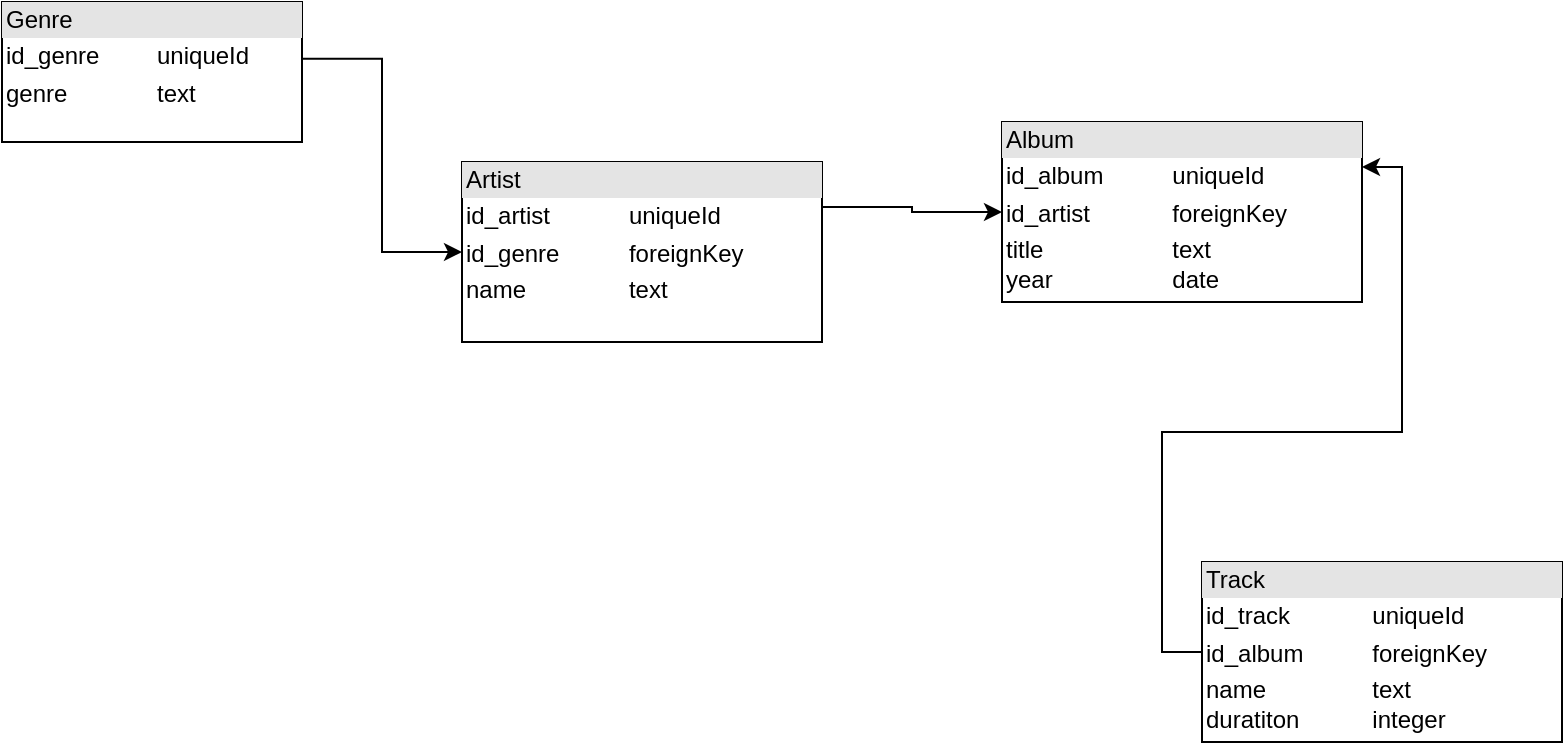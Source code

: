 <mxfile version="24.4.4" type="device">
  <diagram name="Страница — 1" id="2UEx8iuTfYDaygec-mr2">
    <mxGraphModel dx="1050" dy="522" grid="1" gridSize="10" guides="1" tooltips="1" connect="1" arrows="1" fold="1" page="1" pageScale="1" pageWidth="827" pageHeight="1169" math="0" shadow="0">
      <root>
        <mxCell id="0" />
        <mxCell id="1" parent="0" />
        <mxCell id="rDTRzp-Tb72eCoDBfyPz-3" style="edgeStyle=orthogonalEdgeStyle;rounded=0;orthogonalLoop=1;jettySize=auto;html=1;exitX=0.995;exitY=0.406;exitDx=0;exitDy=0;exitPerimeter=0;entryX=0;entryY=0.5;entryDx=0;entryDy=0;" edge="1" parent="1" source="rDTRzp-Tb72eCoDBfyPz-1" target="rDTRzp-Tb72eCoDBfyPz-2">
          <mxGeometry relative="1" as="geometry" />
        </mxCell>
        <mxCell id="rDTRzp-Tb72eCoDBfyPz-1" value="&lt;div style=&quot;box-sizing:border-box;width:100%;background:#e4e4e4;padding:2px;&quot;&gt;Genre&lt;/div&gt;&lt;table style=&quot;width:100%;font-size:1em;&quot; cellpadding=&quot;2&quot; cellspacing=&quot;0&quot;&gt;&lt;tbody&gt;&lt;tr&gt;&lt;td&gt;id_genre&lt;/td&gt;&lt;td&gt;uniqueId&lt;/td&gt;&lt;/tr&gt;&lt;tr&gt;&lt;td&gt;genre&lt;/td&gt;&lt;td&gt;text&lt;/td&gt;&lt;/tr&gt;&lt;tr&gt;&lt;td&gt;&lt;/td&gt;&lt;td&gt;&lt;br&gt;&lt;/td&gt;&lt;/tr&gt;&lt;/tbody&gt;&lt;/table&gt;" style="verticalAlign=top;align=left;overflow=fill;html=1;whiteSpace=wrap;" vertex="1" parent="1">
          <mxGeometry x="10" y="20" width="150" height="70" as="geometry" />
        </mxCell>
        <mxCell id="rDTRzp-Tb72eCoDBfyPz-6" style="edgeStyle=orthogonalEdgeStyle;rounded=0;orthogonalLoop=1;jettySize=auto;html=1;entryX=0;entryY=0.5;entryDx=0;entryDy=0;exitX=1;exitY=0.25;exitDx=0;exitDy=0;" edge="1" parent="1" source="rDTRzp-Tb72eCoDBfyPz-2" target="rDTRzp-Tb72eCoDBfyPz-4">
          <mxGeometry relative="1" as="geometry" />
        </mxCell>
        <mxCell id="rDTRzp-Tb72eCoDBfyPz-2" value="&lt;div style=&quot;box-sizing:border-box;width:100%;background:#e4e4e4;padding:2px;&quot;&gt;Artist&lt;/div&gt;&lt;table style=&quot;width:100%;font-size:1em;&quot; cellpadding=&quot;2&quot; cellspacing=&quot;0&quot;&gt;&lt;tbody&gt;&lt;tr&gt;&lt;td&gt;id_artist&lt;/td&gt;&lt;td&gt;uniqueId&lt;/td&gt;&lt;/tr&gt;&lt;tr&gt;&lt;td&gt;id_genre&lt;/td&gt;&lt;td&gt;foreignKey&lt;/td&gt;&lt;/tr&gt;&lt;tr&gt;&lt;td&gt;name&lt;/td&gt;&lt;td&gt;text&lt;/td&gt;&lt;/tr&gt;&lt;/tbody&gt;&lt;/table&gt;" style="verticalAlign=top;align=left;overflow=fill;html=1;whiteSpace=wrap;" vertex="1" parent="1">
          <mxGeometry x="240" y="100" width="180" height="90" as="geometry" />
        </mxCell>
        <mxCell id="rDTRzp-Tb72eCoDBfyPz-4" value="&lt;div style=&quot;box-sizing:border-box;width:100%;background:#e4e4e4;padding:2px;&quot;&gt;Album&lt;/div&gt;&lt;table style=&quot;width:100%;font-size:1em;&quot; cellpadding=&quot;2&quot; cellspacing=&quot;0&quot;&gt;&lt;tbody&gt;&lt;tr&gt;&lt;td&gt;id_album&lt;/td&gt;&lt;td&gt;uniqueId&lt;/td&gt;&lt;/tr&gt;&lt;tr&gt;&lt;td&gt;id_artist&lt;/td&gt;&lt;td&gt;foreignKey&lt;/td&gt;&lt;/tr&gt;&lt;tr&gt;&lt;td&gt;title&lt;br&gt;year&lt;/td&gt;&lt;td&gt;text&lt;br&gt;date&lt;/td&gt;&lt;/tr&gt;&lt;/tbody&gt;&lt;/table&gt;" style="verticalAlign=top;align=left;overflow=fill;html=1;whiteSpace=wrap;" vertex="1" parent="1">
          <mxGeometry x="510" y="80" width="180" height="90" as="geometry" />
        </mxCell>
        <mxCell id="rDTRzp-Tb72eCoDBfyPz-8" style="edgeStyle=orthogonalEdgeStyle;rounded=0;orthogonalLoop=1;jettySize=auto;html=1;exitX=0;exitY=0.5;exitDx=0;exitDy=0;entryX=1;entryY=0.25;entryDx=0;entryDy=0;" edge="1" parent="1" source="rDTRzp-Tb72eCoDBfyPz-7" target="rDTRzp-Tb72eCoDBfyPz-4">
          <mxGeometry relative="1" as="geometry" />
        </mxCell>
        <mxCell id="rDTRzp-Tb72eCoDBfyPz-7" value="&lt;div style=&quot;box-sizing:border-box;width:100%;background:#e4e4e4;padding:2px;&quot;&gt;Track&lt;/div&gt;&lt;table style=&quot;width:100%;font-size:1em;&quot; cellpadding=&quot;2&quot; cellspacing=&quot;0&quot;&gt;&lt;tbody&gt;&lt;tr&gt;&lt;td&gt;id_track&lt;/td&gt;&lt;td&gt;uniqueId&lt;/td&gt;&lt;/tr&gt;&lt;tr&gt;&lt;td&gt;id_album&lt;/td&gt;&lt;td&gt;foreignKey&lt;/td&gt;&lt;/tr&gt;&lt;tr&gt;&lt;td&gt;name&lt;br&gt;duratiton&lt;/td&gt;&lt;td&gt;text&lt;br&gt;integer&lt;/td&gt;&lt;/tr&gt;&lt;/tbody&gt;&lt;/table&gt;" style="verticalAlign=top;align=left;overflow=fill;html=1;whiteSpace=wrap;" vertex="1" parent="1">
          <mxGeometry x="610" y="300" width="180" height="90" as="geometry" />
        </mxCell>
      </root>
    </mxGraphModel>
  </diagram>
</mxfile>
